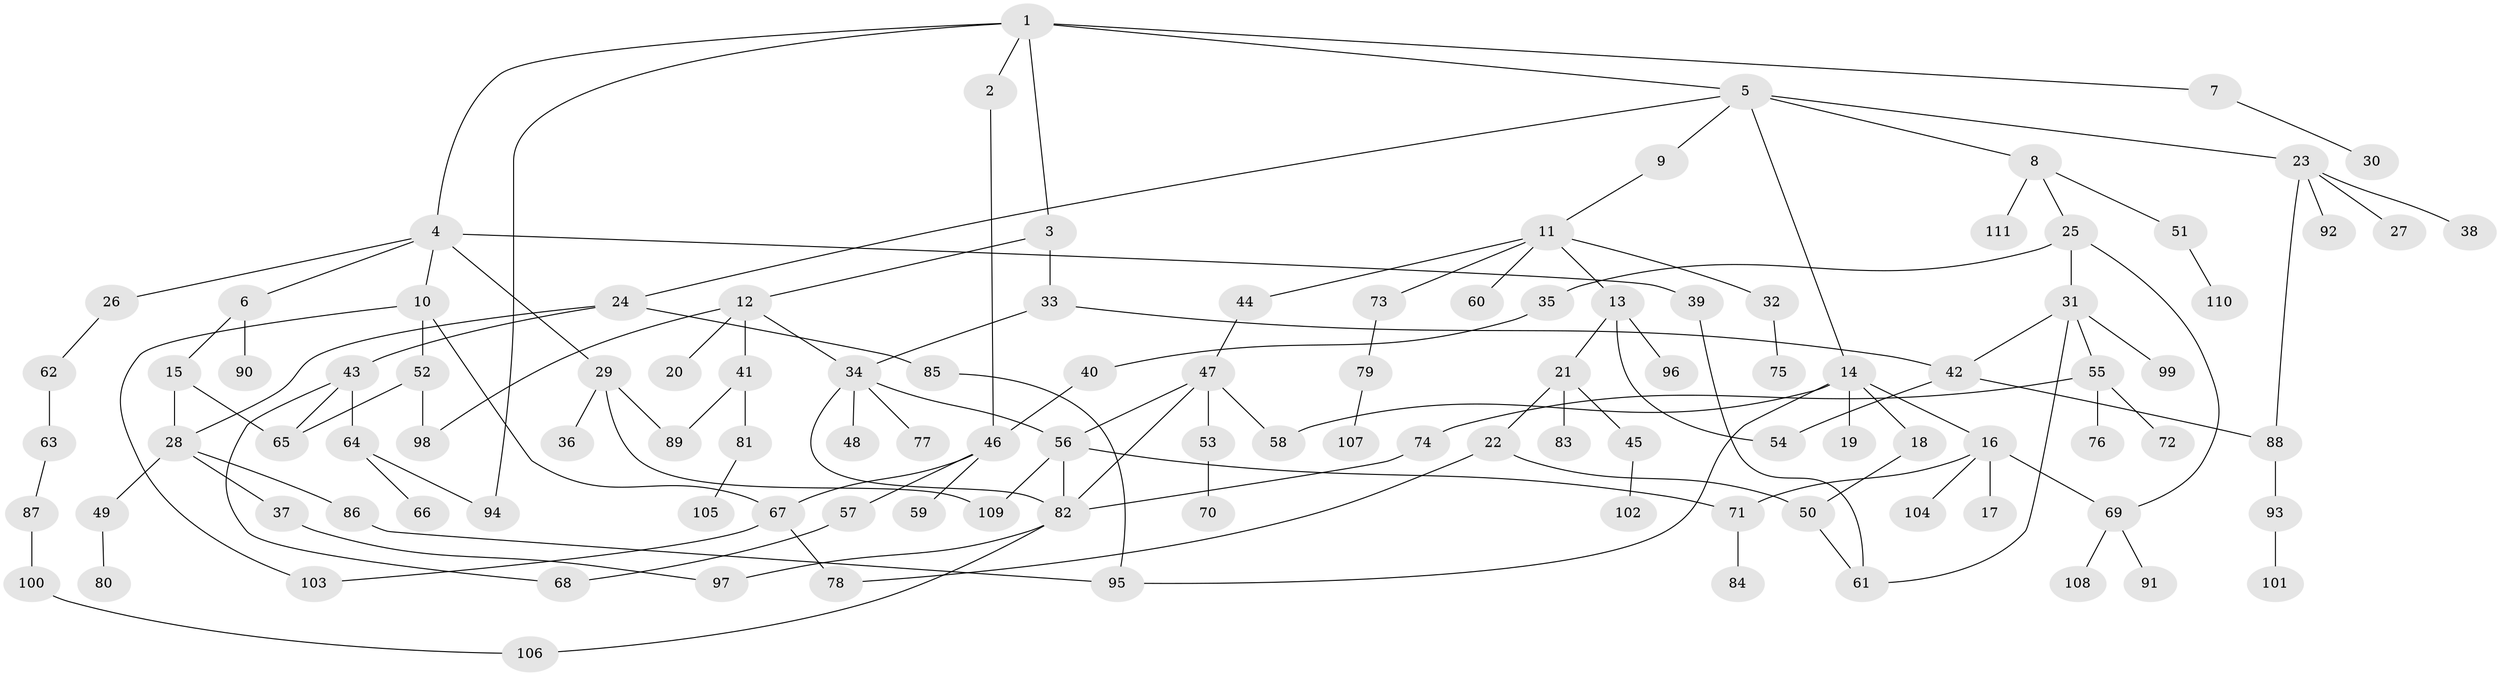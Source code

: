 // Generated by graph-tools (version 1.1) at 2025/49/03/09/25 03:49:26]
// undirected, 111 vertices, 140 edges
graph export_dot {
graph [start="1"]
  node [color=gray90,style=filled];
  1;
  2;
  3;
  4;
  5;
  6;
  7;
  8;
  9;
  10;
  11;
  12;
  13;
  14;
  15;
  16;
  17;
  18;
  19;
  20;
  21;
  22;
  23;
  24;
  25;
  26;
  27;
  28;
  29;
  30;
  31;
  32;
  33;
  34;
  35;
  36;
  37;
  38;
  39;
  40;
  41;
  42;
  43;
  44;
  45;
  46;
  47;
  48;
  49;
  50;
  51;
  52;
  53;
  54;
  55;
  56;
  57;
  58;
  59;
  60;
  61;
  62;
  63;
  64;
  65;
  66;
  67;
  68;
  69;
  70;
  71;
  72;
  73;
  74;
  75;
  76;
  77;
  78;
  79;
  80;
  81;
  82;
  83;
  84;
  85;
  86;
  87;
  88;
  89;
  90;
  91;
  92;
  93;
  94;
  95;
  96;
  97;
  98;
  99;
  100;
  101;
  102;
  103;
  104;
  105;
  106;
  107;
  108;
  109;
  110;
  111;
  1 -- 2;
  1 -- 3;
  1 -- 4;
  1 -- 5;
  1 -- 7;
  1 -- 94;
  2 -- 46;
  3 -- 12;
  3 -- 33;
  4 -- 6;
  4 -- 10;
  4 -- 26;
  4 -- 29;
  4 -- 39;
  5 -- 8;
  5 -- 9;
  5 -- 14;
  5 -- 23;
  5 -- 24;
  6 -- 15;
  6 -- 90;
  7 -- 30;
  8 -- 25;
  8 -- 51;
  8 -- 111;
  9 -- 11;
  10 -- 52;
  10 -- 67;
  10 -- 103;
  11 -- 13;
  11 -- 32;
  11 -- 44;
  11 -- 60;
  11 -- 73;
  12 -- 20;
  12 -- 41;
  12 -- 34;
  12 -- 98;
  13 -- 21;
  13 -- 54;
  13 -- 96;
  14 -- 16;
  14 -- 18;
  14 -- 19;
  14 -- 95;
  14 -- 58;
  15 -- 28;
  15 -- 65;
  16 -- 17;
  16 -- 69;
  16 -- 71;
  16 -- 104;
  18 -- 50;
  21 -- 22;
  21 -- 45;
  21 -- 83;
  22 -- 50;
  22 -- 78;
  23 -- 27;
  23 -- 38;
  23 -- 88;
  23 -- 92;
  24 -- 43;
  24 -- 85;
  24 -- 28;
  25 -- 31;
  25 -- 35;
  25 -- 69;
  26 -- 62;
  28 -- 37;
  28 -- 49;
  28 -- 86;
  29 -- 36;
  29 -- 89;
  29 -- 109;
  31 -- 42;
  31 -- 55;
  31 -- 99;
  31 -- 61;
  32 -- 75;
  33 -- 34;
  33 -- 42;
  34 -- 48;
  34 -- 77;
  34 -- 82;
  34 -- 56;
  35 -- 40;
  37 -- 97;
  39 -- 61;
  40 -- 46;
  41 -- 81;
  41 -- 89;
  42 -- 88;
  42 -- 54;
  43 -- 64;
  43 -- 68;
  43 -- 65;
  44 -- 47;
  45 -- 102;
  46 -- 57;
  46 -- 59;
  46 -- 67;
  47 -- 53;
  47 -- 56;
  47 -- 58;
  47 -- 82;
  49 -- 80;
  50 -- 61;
  51 -- 110;
  52 -- 65;
  52 -- 98;
  53 -- 70;
  55 -- 72;
  55 -- 74;
  55 -- 76;
  56 -- 109;
  56 -- 82;
  56 -- 71;
  57 -- 68;
  62 -- 63;
  63 -- 87;
  64 -- 66;
  64 -- 94;
  67 -- 78;
  67 -- 103;
  69 -- 91;
  69 -- 108;
  71 -- 84;
  73 -- 79;
  74 -- 82;
  79 -- 107;
  81 -- 105;
  82 -- 97;
  82 -- 106;
  85 -- 95;
  86 -- 95;
  87 -- 100;
  88 -- 93;
  93 -- 101;
  100 -- 106;
}
